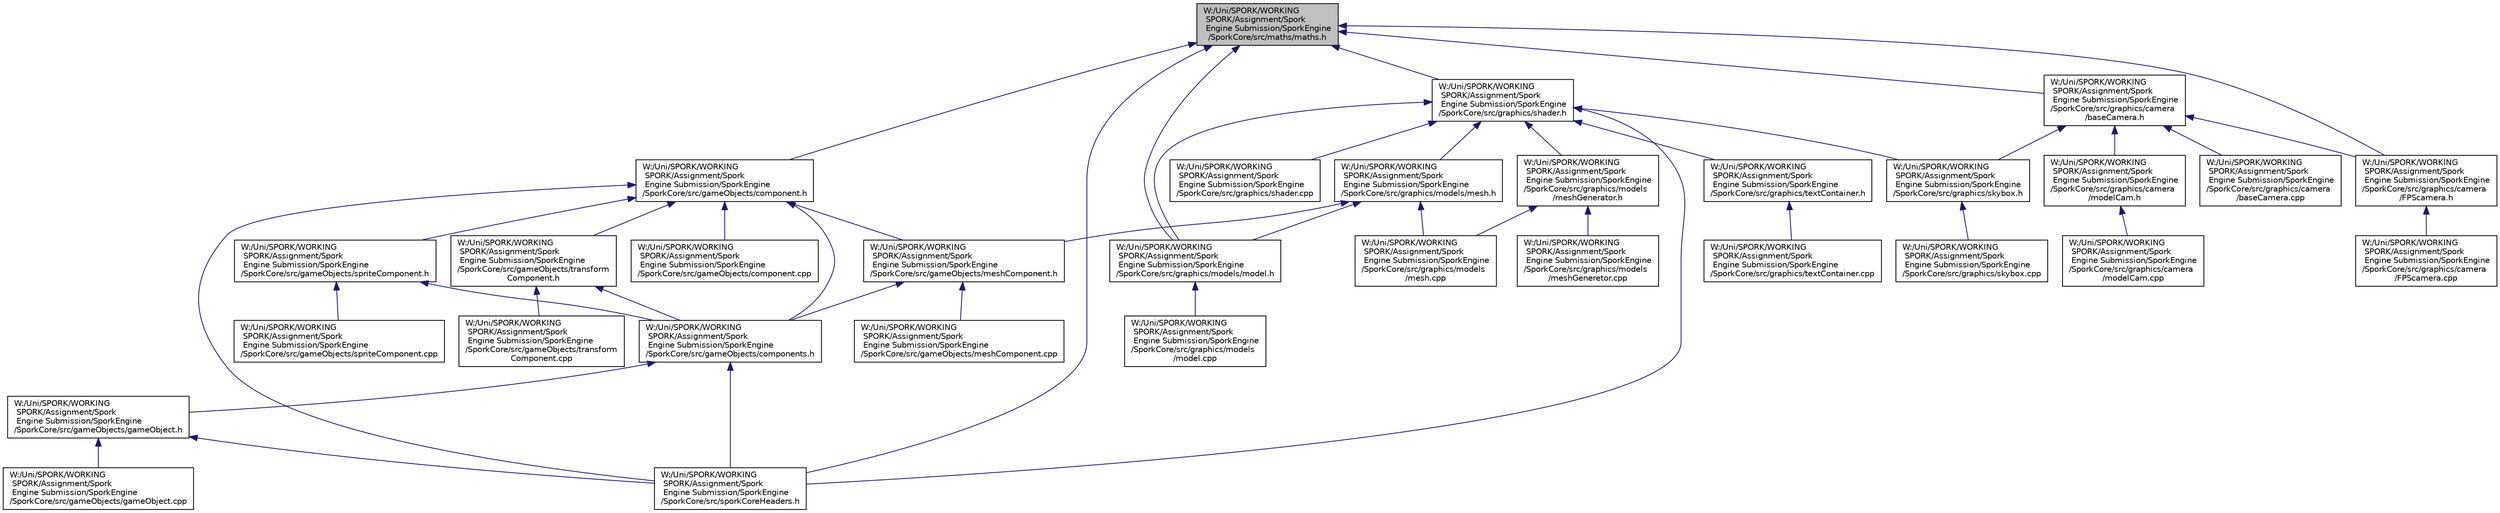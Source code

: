 digraph "W:/Uni/SPORK/WORKING SPORK/Assignment/Spork Engine Submission/SporkEngine/SporkCore/src/maths/maths.h"
{
  edge [fontname="Helvetica",fontsize="10",labelfontname="Helvetica",labelfontsize="10"];
  node [fontname="Helvetica",fontsize="10",shape=record];
  Node24 [label="W:/Uni/SPORK/WORKING\l SPORK/Assignment/Spork\l Engine Submission/SporkEngine\l/SporkCore/src/maths/maths.h",height=0.2,width=0.4,color="black", fillcolor="grey75", style="filled", fontcolor="black"];
  Node24 -> Node25 [dir="back",color="midnightblue",fontsize="10",style="solid"];
  Node25 [label="W:/Uni/SPORK/WORKING\l SPORK/Assignment/Spork\l Engine Submission/SporkEngine\l/SporkCore/src/gameObjects/component.h",height=0.2,width=0.4,color="black", fillcolor="white", style="filled",URL="$component_8h.html"];
  Node25 -> Node26 [dir="back",color="midnightblue",fontsize="10",style="solid"];
  Node26 [label="W:/Uni/SPORK/WORKING\l SPORK/Assignment/Spork\l Engine Submission/SporkEngine\l/SporkCore/src/gameObjects/component.cpp",height=0.2,width=0.4,color="black", fillcolor="white", style="filled",URL="$component_8cpp.html"];
  Node25 -> Node27 [dir="back",color="midnightblue",fontsize="10",style="solid"];
  Node27 [label="W:/Uni/SPORK/WORKING\l SPORK/Assignment/Spork\l Engine Submission/SporkEngine\l/SporkCore/src/gameObjects/components.h",height=0.2,width=0.4,color="black", fillcolor="white", style="filled",URL="$components_8h.html"];
  Node27 -> Node28 [dir="back",color="midnightblue",fontsize="10",style="solid"];
  Node28 [label="W:/Uni/SPORK/WORKING\l SPORK/Assignment/Spork\l Engine Submission/SporkEngine\l/SporkCore/src/gameObjects/gameObject.h",height=0.2,width=0.4,color="black", fillcolor="white", style="filled",URL="$game_object_8h.html"];
  Node28 -> Node29 [dir="back",color="midnightblue",fontsize="10",style="solid"];
  Node29 [label="W:/Uni/SPORK/WORKING\l SPORK/Assignment/Spork\l Engine Submission/SporkEngine\l/SporkCore/src/gameObjects/gameObject.cpp",height=0.2,width=0.4,color="black", fillcolor="white", style="filled",URL="$game_object_8cpp.html"];
  Node28 -> Node30 [dir="back",color="midnightblue",fontsize="10",style="solid"];
  Node30 [label="W:/Uni/SPORK/WORKING\l SPORK/Assignment/Spork\l Engine Submission/SporkEngine\l/SporkCore/src/sporkCoreHeaders.h",height=0.2,width=0.4,color="black", fillcolor="white", style="filled",URL="$spork_core_headers_8h.html"];
  Node27 -> Node30 [dir="back",color="midnightblue",fontsize="10",style="solid"];
  Node25 -> Node31 [dir="back",color="midnightblue",fontsize="10",style="solid"];
  Node31 [label="W:/Uni/SPORK/WORKING\l SPORK/Assignment/Spork\l Engine Submission/SporkEngine\l/SporkCore/src/gameObjects/spriteComponent.h",height=0.2,width=0.4,color="black", fillcolor="white", style="filled",URL="$sprite_component_8h.html"];
  Node31 -> Node27 [dir="back",color="midnightblue",fontsize="10",style="solid"];
  Node31 -> Node32 [dir="back",color="midnightblue",fontsize="10",style="solid"];
  Node32 [label="W:/Uni/SPORK/WORKING\l SPORK/Assignment/Spork\l Engine Submission/SporkEngine\l/SporkCore/src/gameObjects/spriteComponent.cpp",height=0.2,width=0.4,color="black", fillcolor="white", style="filled",URL="$sprite_component_8cpp.html"];
  Node25 -> Node33 [dir="back",color="midnightblue",fontsize="10",style="solid"];
  Node33 [label="W:/Uni/SPORK/WORKING\l SPORK/Assignment/Spork\l Engine Submission/SporkEngine\l/SporkCore/src/gameObjects/transform\lComponent.h",height=0.2,width=0.4,color="black", fillcolor="white", style="filled",URL="$transform_component_8h.html"];
  Node33 -> Node27 [dir="back",color="midnightblue",fontsize="10",style="solid"];
  Node33 -> Node34 [dir="back",color="midnightblue",fontsize="10",style="solid"];
  Node34 [label="W:/Uni/SPORK/WORKING\l SPORK/Assignment/Spork\l Engine Submission/SporkEngine\l/SporkCore/src/gameObjects/transform\lComponent.cpp",height=0.2,width=0.4,color="black", fillcolor="white", style="filled",URL="$transform_component_8cpp.html"];
  Node25 -> Node35 [dir="back",color="midnightblue",fontsize="10",style="solid"];
  Node35 [label="W:/Uni/SPORK/WORKING\l SPORK/Assignment/Spork\l Engine Submission/SporkEngine\l/SporkCore/src/gameObjects/meshComponent.h",height=0.2,width=0.4,color="black", fillcolor="white", style="filled",URL="$mesh_component_8h.html"];
  Node35 -> Node27 [dir="back",color="midnightblue",fontsize="10",style="solid"];
  Node35 -> Node36 [dir="back",color="midnightblue",fontsize="10",style="solid"];
  Node36 [label="W:/Uni/SPORK/WORKING\l SPORK/Assignment/Spork\l Engine Submission/SporkEngine\l/SporkCore/src/gameObjects/meshComponent.cpp",height=0.2,width=0.4,color="black", fillcolor="white", style="filled",URL="$mesh_component_8cpp.html"];
  Node25 -> Node30 [dir="back",color="midnightblue",fontsize="10",style="solid"];
  Node24 -> Node37 [dir="back",color="midnightblue",fontsize="10",style="solid"];
  Node37 [label="W:/Uni/SPORK/WORKING\l SPORK/Assignment/Spork\l Engine Submission/SporkEngine\l/SporkCore/src/graphics/shader.h",height=0.2,width=0.4,color="black", fillcolor="white", style="filled",URL="$shader_8h.html"];
  Node37 -> Node38 [dir="back",color="midnightblue",fontsize="10",style="solid"];
  Node38 [label="W:/Uni/SPORK/WORKING\l SPORK/Assignment/Spork\l Engine Submission/SporkEngine\l/SporkCore/src/graphics/models/mesh.h",height=0.2,width=0.4,color="black", fillcolor="white", style="filled",URL="$mesh_8h.html"];
  Node38 -> Node35 [dir="back",color="midnightblue",fontsize="10",style="solid"];
  Node38 -> Node39 [dir="back",color="midnightblue",fontsize="10",style="solid"];
  Node39 [label="W:/Uni/SPORK/WORKING\l SPORK/Assignment/Spork\l Engine Submission/SporkEngine\l/SporkCore/src/graphics/models\l/mesh.cpp",height=0.2,width=0.4,color="black", fillcolor="white", style="filled",URL="$mesh_8cpp.html"];
  Node38 -> Node40 [dir="back",color="midnightblue",fontsize="10",style="solid"];
  Node40 [label="W:/Uni/SPORK/WORKING\l SPORK/Assignment/Spork\l Engine Submission/SporkEngine\l/SporkCore/src/graphics/models/model.h",height=0.2,width=0.4,color="black", fillcolor="white", style="filled",URL="$model_8h.html"];
  Node40 -> Node41 [dir="back",color="midnightblue",fontsize="10",style="solid"];
  Node41 [label="W:/Uni/SPORK/WORKING\l SPORK/Assignment/Spork\l Engine Submission/SporkEngine\l/SporkCore/src/graphics/models\l/model.cpp",height=0.2,width=0.4,color="black", fillcolor="white", style="filled",URL="$model_8cpp.html"];
  Node37 -> Node42 [dir="back",color="midnightblue",fontsize="10",style="solid"];
  Node42 [label="W:/Uni/SPORK/WORKING\l SPORK/Assignment/Spork\l Engine Submission/SporkEngine\l/SporkCore/src/graphics/models\l/meshGenerator.h",height=0.2,width=0.4,color="black", fillcolor="white", style="filled",URL="$mesh_generator_8h.html"];
  Node42 -> Node39 [dir="back",color="midnightblue",fontsize="10",style="solid"];
  Node42 -> Node43 [dir="back",color="midnightblue",fontsize="10",style="solid"];
  Node43 [label="W:/Uni/SPORK/WORKING\l SPORK/Assignment/Spork\l Engine Submission/SporkEngine\l/SporkCore/src/graphics/models\l/meshGeneretor.cpp",height=0.2,width=0.4,color="black", fillcolor="white", style="filled",URL="$mesh_generetor_8cpp.html"];
  Node37 -> Node40 [dir="back",color="midnightblue",fontsize="10",style="solid"];
  Node37 -> Node44 [dir="back",color="midnightblue",fontsize="10",style="solid"];
  Node44 [label="W:/Uni/SPORK/WORKING\l SPORK/Assignment/Spork\l Engine Submission/SporkEngine\l/SporkCore/src/graphics/shader.cpp",height=0.2,width=0.4,color="black", fillcolor="white", style="filled",URL="$shader_8cpp.html"];
  Node37 -> Node45 [dir="back",color="midnightblue",fontsize="10",style="solid"];
  Node45 [label="W:/Uni/SPORK/WORKING\l SPORK/Assignment/Spork\l Engine Submission/SporkEngine\l/SporkCore/src/graphics/skybox.h",height=0.2,width=0.4,color="black", fillcolor="white", style="filled",URL="$skybox_8h.html"];
  Node45 -> Node46 [dir="back",color="midnightblue",fontsize="10",style="solid"];
  Node46 [label="W:/Uni/SPORK/WORKING\l SPORK/Assignment/Spork\l Engine Submission/SporkEngine\l/SporkCore/src/graphics/skybox.cpp",height=0.2,width=0.4,color="black", fillcolor="white", style="filled",URL="$skybox_8cpp.html"];
  Node37 -> Node47 [dir="back",color="midnightblue",fontsize="10",style="solid"];
  Node47 [label="W:/Uni/SPORK/WORKING\l SPORK/Assignment/Spork\l Engine Submission/SporkEngine\l/SporkCore/src/graphics/textContainer.h",height=0.2,width=0.4,color="black", fillcolor="white", style="filled",URL="$text_container_8h.html"];
  Node47 -> Node48 [dir="back",color="midnightblue",fontsize="10",style="solid"];
  Node48 [label="W:/Uni/SPORK/WORKING\l SPORK/Assignment/Spork\l Engine Submission/SporkEngine\l/SporkCore/src/graphics/textContainer.cpp",height=0.2,width=0.4,color="black", fillcolor="white", style="filled",URL="$text_container_8cpp.html"];
  Node37 -> Node30 [dir="back",color="midnightblue",fontsize="10",style="solid"];
  Node24 -> Node49 [dir="back",color="midnightblue",fontsize="10",style="solid"];
  Node49 [label="W:/Uni/SPORK/WORKING\l SPORK/Assignment/Spork\l Engine Submission/SporkEngine\l/SporkCore/src/graphics/camera\l/baseCamera.h",height=0.2,width=0.4,color="black", fillcolor="white", style="filled",URL="$base_camera_8h.html"];
  Node49 -> Node50 [dir="back",color="midnightblue",fontsize="10",style="solid"];
  Node50 [label="W:/Uni/SPORK/WORKING\l SPORK/Assignment/Spork\l Engine Submission/SporkEngine\l/SporkCore/src/graphics/camera\l/baseCamera.cpp",height=0.2,width=0.4,color="black", fillcolor="white", style="filled",URL="$base_camera_8cpp.html"];
  Node49 -> Node51 [dir="back",color="midnightblue",fontsize="10",style="solid"];
  Node51 [label="W:/Uni/SPORK/WORKING\l SPORK/Assignment/Spork\l Engine Submission/SporkEngine\l/SporkCore/src/graphics/camera\l/FPScamera.h",height=0.2,width=0.4,color="black", fillcolor="white", style="filled",URL="$_f_p_scamera_8h.html"];
  Node51 -> Node52 [dir="back",color="midnightblue",fontsize="10",style="solid"];
  Node52 [label="W:/Uni/SPORK/WORKING\l SPORK/Assignment/Spork\l Engine Submission/SporkEngine\l/SporkCore/src/graphics/camera\l/FPScamera.cpp",height=0.2,width=0.4,color="black", fillcolor="white", style="filled",URL="$_f_p_scamera_8cpp.html"];
  Node49 -> Node53 [dir="back",color="midnightblue",fontsize="10",style="solid"];
  Node53 [label="W:/Uni/SPORK/WORKING\l SPORK/Assignment/Spork\l Engine Submission/SporkEngine\l/SporkCore/src/graphics/camera\l/modelCam.h",height=0.2,width=0.4,color="black", fillcolor="white", style="filled",URL="$model_cam_8h.html"];
  Node53 -> Node54 [dir="back",color="midnightblue",fontsize="10",style="solid"];
  Node54 [label="W:/Uni/SPORK/WORKING\l SPORK/Assignment/Spork\l Engine Submission/SporkEngine\l/SporkCore/src/graphics/camera\l/modelCam.cpp",height=0.2,width=0.4,color="black", fillcolor="white", style="filled",URL="$model_cam_8cpp.html"];
  Node49 -> Node45 [dir="back",color="midnightblue",fontsize="10",style="solid"];
  Node24 -> Node51 [dir="back",color="midnightblue",fontsize="10",style="solid"];
  Node24 -> Node40 [dir="back",color="midnightblue",fontsize="10",style="solid"];
  Node24 -> Node30 [dir="back",color="midnightblue",fontsize="10",style="solid"];
}

